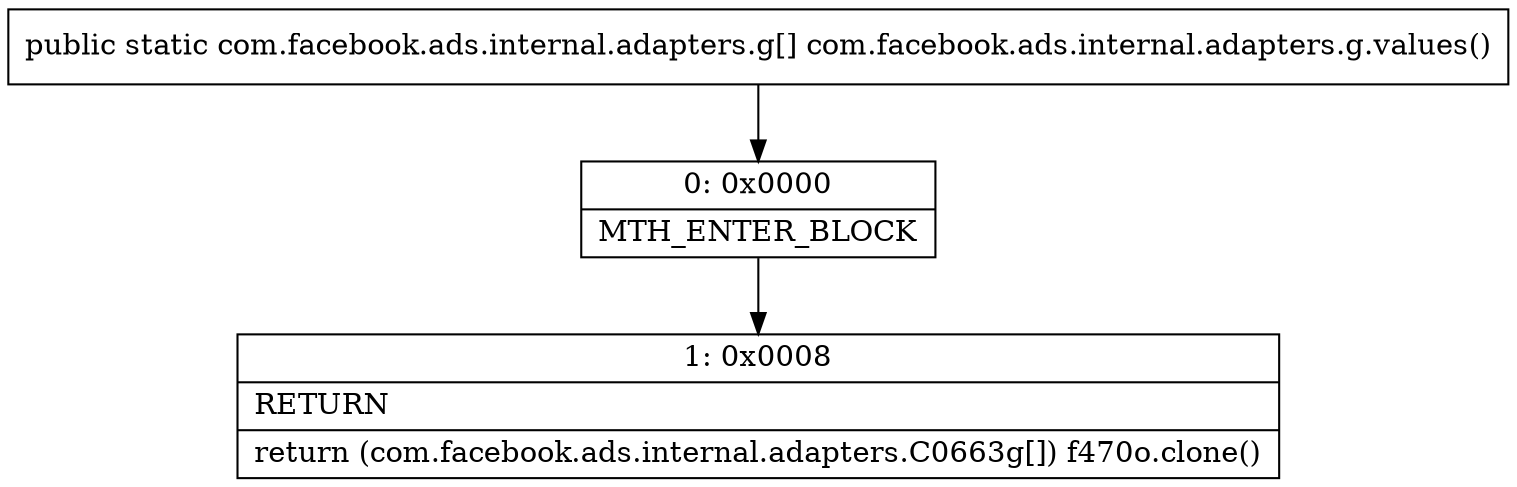 digraph "CFG forcom.facebook.ads.internal.adapters.g.values()[Lcom\/facebook\/ads\/internal\/adapters\/g;" {
Node_0 [shape=record,label="{0\:\ 0x0000|MTH_ENTER_BLOCK\l}"];
Node_1 [shape=record,label="{1\:\ 0x0008|RETURN\l|return (com.facebook.ads.internal.adapters.C0663g[]) f470o.clone()\l}"];
MethodNode[shape=record,label="{public static com.facebook.ads.internal.adapters.g[] com.facebook.ads.internal.adapters.g.values() }"];
MethodNode -> Node_0;
Node_0 -> Node_1;
}

